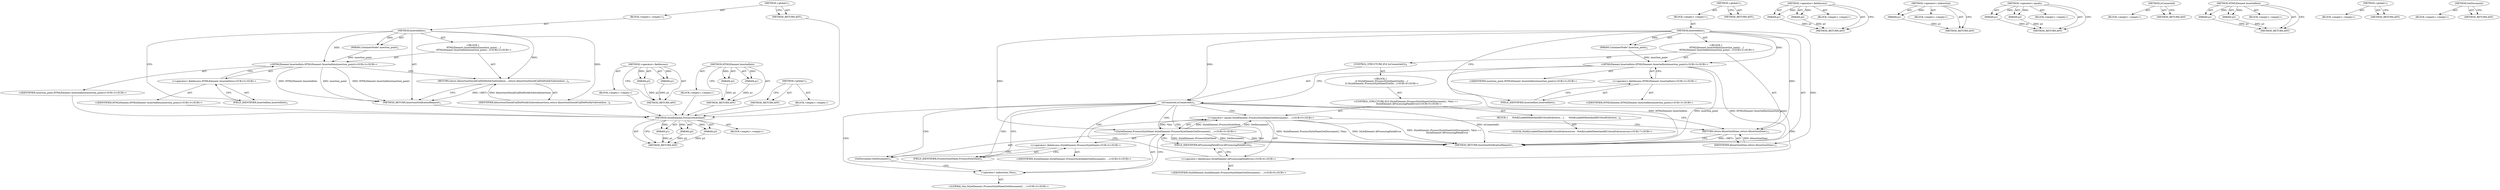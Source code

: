 digraph "GetDocument" {
vulnerable_6 [label=<(METHOD,&lt;global&gt;)<SUB>1</SUB>>];
vulnerable_7 [label=<(BLOCK,&lt;empty&gt;,&lt;empty&gt;)<SUB>1</SUB>>];
vulnerable_8 [label=<(METHOD,InsertedInto)<SUB>1</SUB>>];
vulnerable_9 [label=<(PARAM,ContainerNode* insertion_point)<SUB>2</SUB>>];
vulnerable_10 [label="<(BLOCK,{
   HTMLElement::InsertedInto(insertion_point)...,{
   HTMLElement::InsertedInto(insertion_point)...)<SUB>2</SUB>>"];
vulnerable_11 [label="<(HTMLElement.InsertedInto,HTMLElement::InsertedInto(insertion_point))<SUB>3</SUB>>"];
vulnerable_12 [label="<(&lt;operator&gt;.fieldAccess,HTMLElement::InsertedInto)<SUB>3</SUB>>"];
vulnerable_13 [label="<(IDENTIFIER,HTMLElement,HTMLElement::InsertedInto(insertion_point))<SUB>3</SUB>>"];
vulnerable_14 [label=<(FIELD_IDENTIFIER,InsertedInto,InsertedInto)<SUB>3</SUB>>];
vulnerable_15 [label="<(IDENTIFIER,insertion_point,HTMLElement::InsertedInto(insertion_point))<SUB>3</SUB>>"];
vulnerable_16 [label=<(RETURN,return kInsertionShouldCallDidNotifySubtreeInse...,return kInsertionShouldCallDidNotifySubtreeInse...)<SUB>4</SUB>>];
vulnerable_17 [label=<(IDENTIFIER,kInsertionShouldCallDidNotifySubtreeInsertions,return kInsertionShouldCallDidNotifySubtreeInse...)<SUB>4</SUB>>];
vulnerable_18 [label=<(METHOD_RETURN,InsertionNotificationRequest)<SUB>1</SUB>>];
vulnerable_20 [label=<(METHOD_RETURN,ANY)<SUB>1</SUB>>];
vulnerable_42 [label=<(METHOD,&lt;operator&gt;.fieldAccess)>];
vulnerable_43 [label=<(PARAM,p1)>];
vulnerable_44 [label=<(PARAM,p2)>];
vulnerable_45 [label=<(BLOCK,&lt;empty&gt;,&lt;empty&gt;)>];
vulnerable_46 [label=<(METHOD_RETURN,ANY)>];
vulnerable_37 [label=<(METHOD,HTMLElement.InsertedInto)>];
vulnerable_38 [label=<(PARAM,p1)>];
vulnerable_39 [label=<(PARAM,p2)>];
vulnerable_40 [label=<(BLOCK,&lt;empty&gt;,&lt;empty&gt;)>];
vulnerable_41 [label=<(METHOD_RETURN,ANY)>];
vulnerable_31 [label=<(METHOD,&lt;global&gt;)<SUB>1</SUB>>];
vulnerable_32 [label=<(BLOCK,&lt;empty&gt;,&lt;empty&gt;)>];
vulnerable_33 [label=<(METHOD_RETURN,ANY)>];
fixed_74 [label=<(METHOD,StyleElement.ProcessStyleSheet)>];
fixed_75 [label=<(PARAM,p1)>];
fixed_76 [label=<(PARAM,p2)>];
fixed_77 [label=<(PARAM,p3)>];
fixed_78 [label=<(BLOCK,&lt;empty&gt;,&lt;empty&gt;)>];
fixed_79 [label=<(METHOD_RETURN,ANY)>];
fixed_6 [label=<(METHOD,&lt;global&gt;)<SUB>1</SUB>>];
fixed_7 [label=<(BLOCK,&lt;empty&gt;,&lt;empty&gt;)<SUB>1</SUB>>];
fixed_8 [label=<(METHOD,InsertedInto)<SUB>1</SUB>>];
fixed_9 [label=<(PARAM,ContainerNode* insertion_point)<SUB>2</SUB>>];
fixed_10 [label="<(BLOCK,{
   HTMLElement::InsertedInto(insertion_point)...,{
   HTMLElement::InsertedInto(insertion_point)...)<SUB>2</SUB>>"];
fixed_11 [label="<(HTMLElement.InsertedInto,HTMLElement::InsertedInto(insertion_point))<SUB>3</SUB>>"];
fixed_12 [label="<(&lt;operator&gt;.fieldAccess,HTMLElement::InsertedInto)<SUB>3</SUB>>"];
fixed_13 [label="<(IDENTIFIER,HTMLElement,HTMLElement::InsertedInto(insertion_point))<SUB>3</SUB>>"];
fixed_14 [label=<(FIELD_IDENTIFIER,InsertedInto,InsertedInto)<SUB>3</SUB>>];
fixed_15 [label="<(IDENTIFIER,insertion_point,HTMLElement::InsertedInto(insertion_point))<SUB>3</SUB>>"];
fixed_16 [label=<(CONTROL_STRUCTURE,IF,if (isConnected()))<SUB>4</SUB>>];
fixed_17 [label=<(isConnected,isConnected())<SUB>4</SUB>>];
fixed_18 [label="<(BLOCK,{
    if (StyleElement::ProcessStyleSheet(GetDo...,{
    if (StyleElement::ProcessStyleSheet(GetDo...)<SUB>4</SUB>>"];
fixed_19 [label="<(CONTROL_STRUCTURE,IF,if (StyleElement::ProcessStyleSheet(GetDocument(), *this) ==
        StyleElement::kProcessingFatalError))<SUB>5</SUB>>"];
fixed_20 [label="<(&lt;operator&gt;.equals,StyleElement::ProcessStyleSheet(GetDocument(), ...)<SUB>5</SUB>>"];
fixed_21 [label="<(StyleElement.ProcessStyleSheet,StyleElement::ProcessStyleSheet(GetDocument(), ...)<SUB>5</SUB>>"];
fixed_22 [label="<(&lt;operator&gt;.fieldAccess,StyleElement::ProcessStyleSheet)<SUB>5</SUB>>"];
fixed_23 [label="<(IDENTIFIER,StyleElement,StyleElement::ProcessStyleSheet(GetDocument(), ...)<SUB>5</SUB>>"];
fixed_24 [label=<(FIELD_IDENTIFIER,ProcessStyleSheet,ProcessStyleSheet)<SUB>5</SUB>>];
fixed_25 [label=<(GetDocument,GetDocument())<SUB>5</SUB>>];
fixed_26 [label=<(&lt;operator&gt;.indirection,*this)<SUB>5</SUB>>];
fixed_27 [label="<(LITERAL,this,StyleElement::ProcessStyleSheet(GetDocument(), ...)<SUB>5</SUB>>"];
fixed_28 [label="<(&lt;operator&gt;.fieldAccess,StyleElement::kProcessingFatalError)<SUB>6</SUB>>"];
fixed_29 [label="<(IDENTIFIER,StyleElement,StyleElement::ProcessStyleSheet(GetDocument(), ...)<SUB>6</SUB>>"];
fixed_30 [label=<(FIELD_IDENTIFIER,kProcessingFatalError,kProcessingFatalError)<SUB>6</SUB>>];
fixed_31 [label=<(BLOCK,{
      NotifyLoadedSheetAndAllCriticalSubresou...,{
      NotifyLoadedSheetAndAllCriticalSubresou...)<SUB>6</SUB>>];
fixed_32 [label="<(LOCAL,NotifyLoadedSheetAndAllCriticalSubresources : NotifyLoadedSheetAndAllCriticalSubresources)<SUB>7</SUB>>"];
fixed_33 [label=<(RETURN,return kInsertionDone;,return kInsertionDone;)<SUB>11</SUB>>];
fixed_34 [label=<(IDENTIFIER,kInsertionDone,return kInsertionDone;)<SUB>11</SUB>>];
fixed_35 [label=<(METHOD_RETURN,InsertionNotificationRequest)<SUB>1</SUB>>];
fixed_37 [label=<(METHOD_RETURN,ANY)<SUB>1</SUB>>];
fixed_61 [label=<(METHOD,&lt;operator&gt;.fieldAccess)>];
fixed_62 [label=<(PARAM,p1)>];
fixed_63 [label=<(PARAM,p2)>];
fixed_64 [label=<(BLOCK,&lt;empty&gt;,&lt;empty&gt;)>];
fixed_65 [label=<(METHOD_RETURN,ANY)>];
fixed_83 [label=<(METHOD,&lt;operator&gt;.indirection)>];
fixed_84 [label=<(PARAM,p1)>];
fixed_85 [label=<(BLOCK,&lt;empty&gt;,&lt;empty&gt;)>];
fixed_86 [label=<(METHOD_RETURN,ANY)>];
fixed_69 [label=<(METHOD,&lt;operator&gt;.equals)>];
fixed_70 [label=<(PARAM,p1)>];
fixed_71 [label=<(PARAM,p2)>];
fixed_72 [label=<(BLOCK,&lt;empty&gt;,&lt;empty&gt;)>];
fixed_73 [label=<(METHOD_RETURN,ANY)>];
fixed_66 [label=<(METHOD,isConnected)>];
fixed_67 [label=<(BLOCK,&lt;empty&gt;,&lt;empty&gt;)>];
fixed_68 [label=<(METHOD_RETURN,ANY)>];
fixed_56 [label=<(METHOD,HTMLElement.InsertedInto)>];
fixed_57 [label=<(PARAM,p1)>];
fixed_58 [label=<(PARAM,p2)>];
fixed_59 [label=<(BLOCK,&lt;empty&gt;,&lt;empty&gt;)>];
fixed_60 [label=<(METHOD_RETURN,ANY)>];
fixed_50 [label=<(METHOD,&lt;global&gt;)<SUB>1</SUB>>];
fixed_51 [label=<(BLOCK,&lt;empty&gt;,&lt;empty&gt;)>];
fixed_52 [label=<(METHOD_RETURN,ANY)>];
fixed_80 [label=<(METHOD,GetDocument)>];
fixed_81 [label=<(BLOCK,&lt;empty&gt;,&lt;empty&gt;)>];
fixed_82 [label=<(METHOD_RETURN,ANY)>];
vulnerable_6 -> vulnerable_7  [key=0, label="AST: "];
vulnerable_6 -> vulnerable_20  [key=0, label="AST: "];
vulnerable_6 -> vulnerable_20  [key=1, label="CFG: "];
vulnerable_7 -> vulnerable_8  [key=0, label="AST: "];
vulnerable_8 -> vulnerable_9  [key=0, label="AST: "];
vulnerable_8 -> vulnerable_9  [key=1, label="DDG: "];
vulnerable_8 -> vulnerable_10  [key=0, label="AST: "];
vulnerable_8 -> vulnerable_18  [key=0, label="AST: "];
vulnerable_8 -> vulnerable_14  [key=0, label="CFG: "];
vulnerable_8 -> vulnerable_16  [key=0, label="DDG: "];
vulnerable_8 -> vulnerable_11  [key=0, label="DDG: "];
vulnerable_8 -> vulnerable_17  [key=0, label="DDG: "];
vulnerable_9 -> vulnerable_11  [key=0, label="DDG: insertion_point"];
vulnerable_10 -> vulnerable_11  [key=0, label="AST: "];
vulnerable_10 -> vulnerable_16  [key=0, label="AST: "];
vulnerable_11 -> vulnerable_12  [key=0, label="AST: "];
vulnerable_11 -> vulnerable_15  [key=0, label="AST: "];
vulnerable_11 -> vulnerable_16  [key=0, label="CFG: "];
vulnerable_11 -> vulnerable_18  [key=0, label="DDG: HTMLElement::InsertedInto"];
vulnerable_11 -> vulnerable_18  [key=1, label="DDG: insertion_point"];
vulnerable_11 -> vulnerable_18  [key=2, label="DDG: HTMLElement::InsertedInto(insertion_point)"];
vulnerable_12 -> vulnerable_13  [key=0, label="AST: "];
vulnerable_12 -> vulnerable_14  [key=0, label="AST: "];
vulnerable_12 -> vulnerable_11  [key=0, label="CFG: "];
vulnerable_13 -> fixed_74  [key=0];
vulnerable_14 -> vulnerable_12  [key=0, label="CFG: "];
vulnerable_15 -> fixed_74  [key=0];
vulnerable_16 -> vulnerable_17  [key=0, label="AST: "];
vulnerable_16 -> vulnerable_18  [key=0, label="CFG: "];
vulnerable_16 -> vulnerable_18  [key=1, label="DDG: &lt;RET&gt;"];
vulnerable_17 -> vulnerable_16  [key=0, label="DDG: kInsertionShouldCallDidNotifySubtreeInsertions"];
vulnerable_18 -> fixed_74  [key=0];
vulnerable_20 -> fixed_74  [key=0];
vulnerable_42 -> vulnerable_43  [key=0, label="AST: "];
vulnerable_42 -> vulnerable_43  [key=1, label="DDG: "];
vulnerable_42 -> vulnerable_45  [key=0, label="AST: "];
vulnerable_42 -> vulnerable_44  [key=0, label="AST: "];
vulnerable_42 -> vulnerable_44  [key=1, label="DDG: "];
vulnerable_42 -> vulnerable_46  [key=0, label="AST: "];
vulnerable_42 -> vulnerable_46  [key=1, label="CFG: "];
vulnerable_43 -> vulnerable_46  [key=0, label="DDG: p1"];
vulnerable_44 -> vulnerable_46  [key=0, label="DDG: p2"];
vulnerable_45 -> fixed_74  [key=0];
vulnerable_46 -> fixed_74  [key=0];
vulnerable_37 -> vulnerable_38  [key=0, label="AST: "];
vulnerable_37 -> vulnerable_38  [key=1, label="DDG: "];
vulnerable_37 -> vulnerable_40  [key=0, label="AST: "];
vulnerable_37 -> vulnerable_39  [key=0, label="AST: "];
vulnerable_37 -> vulnerable_39  [key=1, label="DDG: "];
vulnerable_37 -> vulnerable_41  [key=0, label="AST: "];
vulnerable_37 -> vulnerable_41  [key=1, label="CFG: "];
vulnerable_38 -> vulnerable_41  [key=0, label="DDG: p1"];
vulnerable_39 -> vulnerable_41  [key=0, label="DDG: p2"];
vulnerable_40 -> fixed_74  [key=0];
vulnerable_41 -> fixed_74  [key=0];
vulnerable_31 -> vulnerable_32  [key=0, label="AST: "];
vulnerable_31 -> vulnerable_33  [key=0, label="AST: "];
vulnerable_31 -> vulnerable_33  [key=1, label="CFG: "];
vulnerable_32 -> fixed_74  [key=0];
vulnerable_33 -> fixed_74  [key=0];
fixed_74 -> fixed_75  [key=0, label="AST: "];
fixed_74 -> fixed_75  [key=1, label="DDG: "];
fixed_74 -> fixed_78  [key=0, label="AST: "];
fixed_74 -> fixed_76  [key=0, label="AST: "];
fixed_74 -> fixed_76  [key=1, label="DDG: "];
fixed_74 -> fixed_79  [key=0, label="AST: "];
fixed_74 -> fixed_79  [key=1, label="CFG: "];
fixed_74 -> fixed_77  [key=0, label="AST: "];
fixed_74 -> fixed_77  [key=1, label="DDG: "];
fixed_75 -> fixed_79  [key=0, label="DDG: p1"];
fixed_76 -> fixed_79  [key=0, label="DDG: p2"];
fixed_77 -> fixed_79  [key=0, label="DDG: p3"];
fixed_6 -> fixed_7  [key=0, label="AST: "];
fixed_6 -> fixed_37  [key=0, label="AST: "];
fixed_6 -> fixed_37  [key=1, label="CFG: "];
fixed_7 -> fixed_8  [key=0, label="AST: "];
fixed_8 -> fixed_9  [key=0, label="AST: "];
fixed_8 -> fixed_9  [key=1, label="DDG: "];
fixed_8 -> fixed_10  [key=0, label="AST: "];
fixed_8 -> fixed_35  [key=0, label="AST: "];
fixed_8 -> fixed_14  [key=0, label="CFG: "];
fixed_8 -> fixed_33  [key=0, label="DDG: "];
fixed_8 -> fixed_11  [key=0, label="DDG: "];
fixed_8 -> fixed_17  [key=0, label="DDG: "];
fixed_8 -> fixed_34  [key=0, label="DDG: "];
fixed_8 -> fixed_21  [key=0, label="DDG: "];
fixed_9 -> fixed_11  [key=0, label="DDG: insertion_point"];
fixed_10 -> fixed_11  [key=0, label="AST: "];
fixed_10 -> fixed_16  [key=0, label="AST: "];
fixed_10 -> fixed_33  [key=0, label="AST: "];
fixed_11 -> fixed_12  [key=0, label="AST: "];
fixed_11 -> fixed_15  [key=0, label="AST: "];
fixed_11 -> fixed_17  [key=0, label="CFG: "];
fixed_11 -> fixed_35  [key=0, label="DDG: HTMLElement::InsertedInto"];
fixed_11 -> fixed_35  [key=1, label="DDG: insertion_point"];
fixed_11 -> fixed_35  [key=2, label="DDG: HTMLElement::InsertedInto(insertion_point)"];
fixed_12 -> fixed_13  [key=0, label="AST: "];
fixed_12 -> fixed_14  [key=0, label="AST: "];
fixed_12 -> fixed_11  [key=0, label="CFG: "];
fixed_14 -> fixed_12  [key=0, label="CFG: "];
fixed_16 -> fixed_17  [key=0, label="AST: "];
fixed_16 -> fixed_18  [key=0, label="AST: "];
fixed_17 -> fixed_24  [key=0, label="CFG: "];
fixed_17 -> fixed_24  [key=1, label="CDG: "];
fixed_17 -> fixed_33  [key=0, label="CFG: "];
fixed_17 -> fixed_35  [key=0, label="DDG: isConnected()"];
fixed_17 -> fixed_20  [key=0, label="CDG: "];
fixed_17 -> fixed_30  [key=0, label="CDG: "];
fixed_17 -> fixed_25  [key=0, label="CDG: "];
fixed_17 -> fixed_21  [key=0, label="CDG: "];
fixed_17 -> fixed_22  [key=0, label="CDG: "];
fixed_17 -> fixed_26  [key=0, label="CDG: "];
fixed_17 -> fixed_28  [key=0, label="CDG: "];
fixed_18 -> fixed_19  [key=0, label="AST: "];
fixed_19 -> fixed_20  [key=0, label="AST: "];
fixed_19 -> fixed_31  [key=0, label="AST: "];
fixed_20 -> fixed_21  [key=0, label="AST: "];
fixed_20 -> fixed_28  [key=0, label="AST: "];
fixed_20 -> fixed_33  [key=0, label="CFG: "];
fixed_20 -> fixed_35  [key=0, label="DDG: StyleElement::ProcessStyleSheet(GetDocument(), *this)"];
fixed_20 -> fixed_35  [key=1, label="DDG: StyleElement::kProcessingFatalError"];
fixed_20 -> fixed_35  [key=2, label="DDG: StyleElement::ProcessStyleSheet(GetDocument(), *this) ==
        StyleElement::kProcessingFatalError"];
fixed_21 -> fixed_22  [key=0, label="AST: "];
fixed_21 -> fixed_25  [key=0, label="AST: "];
fixed_21 -> fixed_26  [key=0, label="AST: "];
fixed_21 -> fixed_30  [key=0, label="CFG: "];
fixed_21 -> fixed_35  [key=0, label="DDG: StyleElement::ProcessStyleSheet"];
fixed_21 -> fixed_35  [key=1, label="DDG: GetDocument()"];
fixed_21 -> fixed_35  [key=2, label="DDG: *this"];
fixed_21 -> fixed_20  [key=0, label="DDG: StyleElement::ProcessStyleSheet"];
fixed_21 -> fixed_20  [key=1, label="DDG: GetDocument()"];
fixed_21 -> fixed_20  [key=2, label="DDG: *this"];
fixed_22 -> fixed_23  [key=0, label="AST: "];
fixed_22 -> fixed_24  [key=0, label="AST: "];
fixed_22 -> fixed_25  [key=0, label="CFG: "];
fixed_24 -> fixed_22  [key=0, label="CFG: "];
fixed_25 -> fixed_26  [key=0, label="CFG: "];
fixed_26 -> fixed_27  [key=0, label="AST: "];
fixed_26 -> fixed_21  [key=0, label="CFG: "];
fixed_28 -> fixed_29  [key=0, label="AST: "];
fixed_28 -> fixed_30  [key=0, label="AST: "];
fixed_28 -> fixed_20  [key=0, label="CFG: "];
fixed_30 -> fixed_28  [key=0, label="CFG: "];
fixed_31 -> fixed_32  [key=0, label="AST: "];
fixed_33 -> fixed_34  [key=0, label="AST: "];
fixed_33 -> fixed_35  [key=0, label="CFG: "];
fixed_33 -> fixed_35  [key=1, label="DDG: &lt;RET&gt;"];
fixed_34 -> fixed_33  [key=0, label="DDG: kInsertionDone"];
fixed_61 -> fixed_62  [key=0, label="AST: "];
fixed_61 -> fixed_62  [key=1, label="DDG: "];
fixed_61 -> fixed_64  [key=0, label="AST: "];
fixed_61 -> fixed_63  [key=0, label="AST: "];
fixed_61 -> fixed_63  [key=1, label="DDG: "];
fixed_61 -> fixed_65  [key=0, label="AST: "];
fixed_61 -> fixed_65  [key=1, label="CFG: "];
fixed_62 -> fixed_65  [key=0, label="DDG: p1"];
fixed_63 -> fixed_65  [key=0, label="DDG: p2"];
fixed_83 -> fixed_84  [key=0, label="AST: "];
fixed_83 -> fixed_84  [key=1, label="DDG: "];
fixed_83 -> fixed_85  [key=0, label="AST: "];
fixed_83 -> fixed_86  [key=0, label="AST: "];
fixed_83 -> fixed_86  [key=1, label="CFG: "];
fixed_84 -> fixed_86  [key=0, label="DDG: p1"];
fixed_69 -> fixed_70  [key=0, label="AST: "];
fixed_69 -> fixed_70  [key=1, label="DDG: "];
fixed_69 -> fixed_72  [key=0, label="AST: "];
fixed_69 -> fixed_71  [key=0, label="AST: "];
fixed_69 -> fixed_71  [key=1, label="DDG: "];
fixed_69 -> fixed_73  [key=0, label="AST: "];
fixed_69 -> fixed_73  [key=1, label="CFG: "];
fixed_70 -> fixed_73  [key=0, label="DDG: p1"];
fixed_71 -> fixed_73  [key=0, label="DDG: p2"];
fixed_66 -> fixed_67  [key=0, label="AST: "];
fixed_66 -> fixed_68  [key=0, label="AST: "];
fixed_66 -> fixed_68  [key=1, label="CFG: "];
fixed_56 -> fixed_57  [key=0, label="AST: "];
fixed_56 -> fixed_57  [key=1, label="DDG: "];
fixed_56 -> fixed_59  [key=0, label="AST: "];
fixed_56 -> fixed_58  [key=0, label="AST: "];
fixed_56 -> fixed_58  [key=1, label="DDG: "];
fixed_56 -> fixed_60  [key=0, label="AST: "];
fixed_56 -> fixed_60  [key=1, label="CFG: "];
fixed_57 -> fixed_60  [key=0, label="DDG: p1"];
fixed_58 -> fixed_60  [key=0, label="DDG: p2"];
fixed_50 -> fixed_51  [key=0, label="AST: "];
fixed_50 -> fixed_52  [key=0, label="AST: "];
fixed_50 -> fixed_52  [key=1, label="CFG: "];
fixed_80 -> fixed_81  [key=0, label="AST: "];
fixed_80 -> fixed_82  [key=0, label="AST: "];
fixed_80 -> fixed_82  [key=1, label="CFG: "];
}

